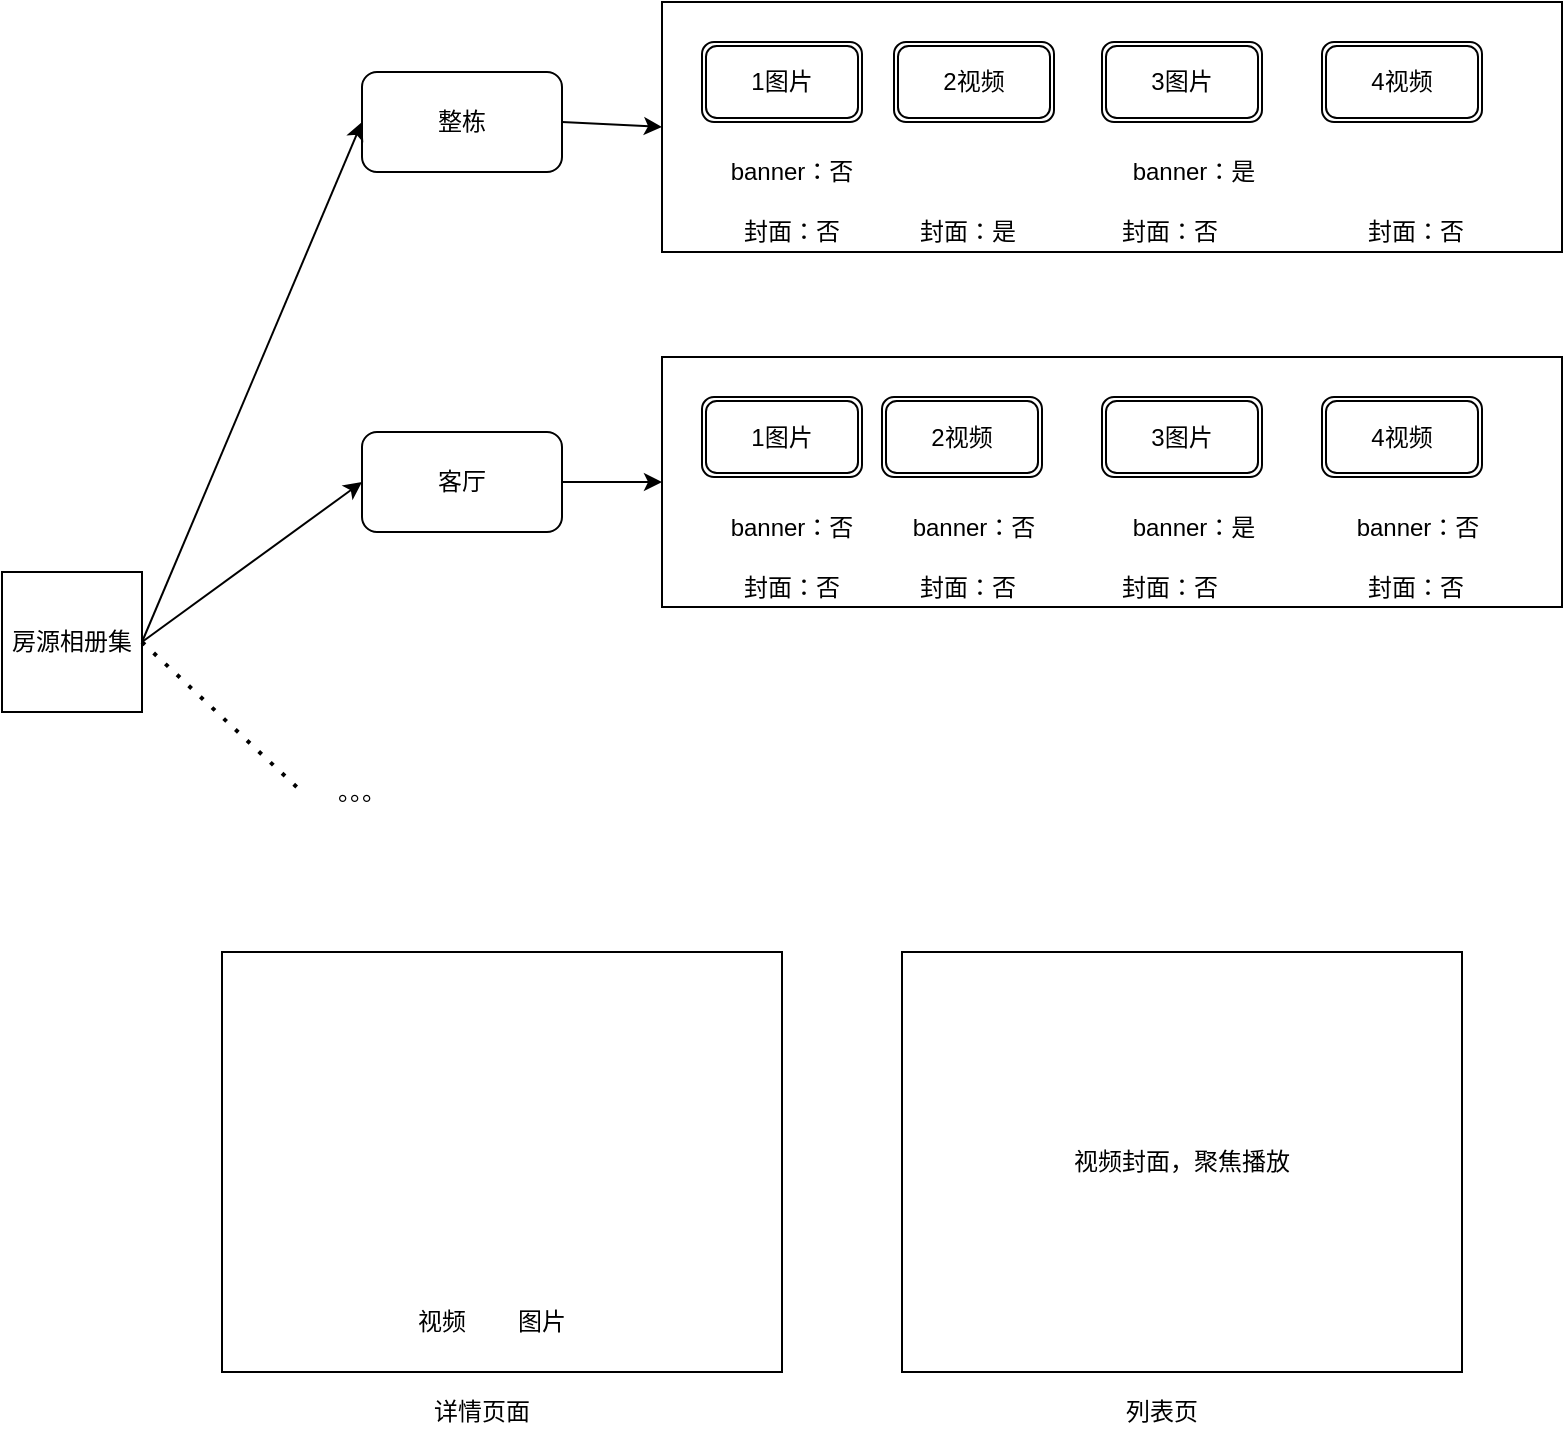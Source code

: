 <mxfile version="13.4.8" type="github">
  <diagram id="KN9LuwJD13Wm-13c54o-" name="第 1 页">
    <mxGraphModel dx="1422" dy="762" grid="1" gridSize="10" guides="1" tooltips="1" connect="1" arrows="1" fold="1" page="1" pageScale="1" pageWidth="827" pageHeight="1169" math="0" shadow="0">
      <root>
        <mxCell id="0" />
        <mxCell id="1" parent="0" />
        <mxCell id="3GgmhU6IlBDrXX-F4kS4-36" value="" style="rounded=0;whiteSpace=wrap;html=1;" vertex="1" parent="1">
          <mxGeometry x="340" y="85" width="450" height="125" as="geometry" />
        </mxCell>
        <mxCell id="3GgmhU6IlBDrXX-F4kS4-1" value="整栋" style="rounded=1;whiteSpace=wrap;html=1;" vertex="1" parent="1">
          <mxGeometry x="190" y="120" width="100" height="50" as="geometry" />
        </mxCell>
        <mxCell id="3GgmhU6IlBDrXX-F4kS4-2" value="客厅" style="rounded=1;whiteSpace=wrap;html=1;" vertex="1" parent="1">
          <mxGeometry x="190" y="300" width="100" height="50" as="geometry" />
        </mxCell>
        <mxCell id="3GgmhU6IlBDrXX-F4kS4-10" value="房源相册集" style="whiteSpace=wrap;html=1;aspect=fixed;" vertex="1" parent="1">
          <mxGeometry x="10" y="370" width="70" height="70" as="geometry" />
        </mxCell>
        <mxCell id="3GgmhU6IlBDrXX-F4kS4-11" value="" style="endArrow=classic;html=1;entryX=0;entryY=0.5;entryDx=0;entryDy=0;exitX=1;exitY=0.5;exitDx=0;exitDy=0;" edge="1" parent="1" source="3GgmhU6IlBDrXX-F4kS4-10" target="3GgmhU6IlBDrXX-F4kS4-1">
          <mxGeometry width="50" height="50" relative="1" as="geometry">
            <mxPoint x="70" y="220" as="sourcePoint" />
            <mxPoint x="440" y="370" as="targetPoint" />
          </mxGeometry>
        </mxCell>
        <mxCell id="3GgmhU6IlBDrXX-F4kS4-14" value="" style="endArrow=classic;html=1;entryX=0;entryY=0.5;entryDx=0;entryDy=0;exitX=1;exitY=0.5;exitDx=0;exitDy=0;" edge="1" parent="1" source="3GgmhU6IlBDrXX-F4kS4-10" target="3GgmhU6IlBDrXX-F4kS4-2">
          <mxGeometry width="50" height="50" relative="1" as="geometry">
            <mxPoint x="70" y="300" as="sourcePoint" />
            <mxPoint x="190" y="390" as="targetPoint" />
          </mxGeometry>
        </mxCell>
        <mxCell id="3GgmhU6IlBDrXX-F4kS4-26" value="1图片" style="shape=ext;rounded=1;html=1;whiteSpace=wrap;double=1;" vertex="1" parent="1">
          <mxGeometry x="360" y="105" width="80" height="40" as="geometry" />
        </mxCell>
        <mxCell id="3GgmhU6IlBDrXX-F4kS4-27" value="2视频" style="shape=ext;rounded=1;html=1;whiteSpace=wrap;double=1;" vertex="1" parent="1">
          <mxGeometry x="456" y="105" width="80" height="40" as="geometry" />
        </mxCell>
        <mxCell id="3GgmhU6IlBDrXX-F4kS4-28" value="3图片" style="shape=ext;rounded=1;html=1;whiteSpace=wrap;double=1;" vertex="1" parent="1">
          <mxGeometry x="560" y="105" width="80" height="40" as="geometry" />
        </mxCell>
        <mxCell id="3GgmhU6IlBDrXX-F4kS4-34" value="4视频" style="shape=ext;rounded=1;html=1;whiteSpace=wrap;double=1;" vertex="1" parent="1">
          <mxGeometry x="670" y="105" width="80" height="40" as="geometry" />
        </mxCell>
        <mxCell id="3GgmhU6IlBDrXX-F4kS4-37" value="banner：否" style="text;html=1;strokeColor=none;fillColor=none;align=center;verticalAlign=middle;whiteSpace=wrap;rounded=0;" vertex="1" parent="1">
          <mxGeometry x="370" y="160" width="70" height="20" as="geometry" />
        </mxCell>
        <mxCell id="3GgmhU6IlBDrXX-F4kS4-40" value="banner：是" style="text;html=1;strokeColor=none;fillColor=none;align=center;verticalAlign=middle;whiteSpace=wrap;rounded=0;" vertex="1" parent="1">
          <mxGeometry x="572" y="160" width="68" height="20" as="geometry" />
        </mxCell>
        <mxCell id="3GgmhU6IlBDrXX-F4kS4-89" value="" style="endArrow=none;dashed=1;html=1;dashPattern=1 3;strokeWidth=2;exitX=1;exitY=0.5;exitDx=0;exitDy=0;" edge="1" parent="1" source="3GgmhU6IlBDrXX-F4kS4-10">
          <mxGeometry width="50" height="50" relative="1" as="geometry">
            <mxPoint x="180" y="590" as="sourcePoint" />
            <mxPoint x="160" y="480" as="targetPoint" />
          </mxGeometry>
        </mxCell>
        <mxCell id="3GgmhU6IlBDrXX-F4kS4-90" value="。。。" style="text;html=1;strokeColor=none;fillColor=none;align=center;verticalAlign=middle;whiteSpace=wrap;rounded=0;" vertex="1" parent="1">
          <mxGeometry x="140" y="470" width="100" height="20" as="geometry" />
        </mxCell>
        <mxCell id="3GgmhU6IlBDrXX-F4kS4-91" value="" style="endArrow=classic;html=1;exitX=1;exitY=0.5;exitDx=0;exitDy=0;entryX=0;entryY=0.5;entryDx=0;entryDy=0;" edge="1" parent="1" source="3GgmhU6IlBDrXX-F4kS4-1" target="3GgmhU6IlBDrXX-F4kS4-36">
          <mxGeometry width="50" height="50" relative="1" as="geometry">
            <mxPoint x="180" y="290" as="sourcePoint" />
            <mxPoint x="230" y="240" as="targetPoint" />
          </mxGeometry>
        </mxCell>
        <mxCell id="3GgmhU6IlBDrXX-F4kS4-93" value="" style="endArrow=classic;html=1;exitX=1;exitY=0.5;exitDx=0;exitDy=0;entryX=0;entryY=0.5;entryDx=0;entryDy=0;" edge="1" parent="1" source="3GgmhU6IlBDrXX-F4kS4-2">
          <mxGeometry width="50" height="50" relative="1" as="geometry">
            <mxPoint x="310" y="165" as="sourcePoint" />
            <mxPoint x="340" y="325" as="targetPoint" />
          </mxGeometry>
        </mxCell>
        <mxCell id="3GgmhU6IlBDrXX-F4kS4-100" value="封面：否" style="text;html=1;strokeColor=none;fillColor=none;align=center;verticalAlign=middle;whiteSpace=wrap;rounded=0;" vertex="1" parent="1">
          <mxGeometry x="371" y="190" width="68" height="20" as="geometry" />
        </mxCell>
        <mxCell id="3GgmhU6IlBDrXX-F4kS4-101" value="封面：否" style="text;html=1;strokeColor=none;fillColor=none;align=center;verticalAlign=middle;whiteSpace=wrap;rounded=0;" vertex="1" parent="1">
          <mxGeometry x="683" y="190" width="68" height="20" as="geometry" />
        </mxCell>
        <mxCell id="3GgmhU6IlBDrXX-F4kS4-102" value="封面：否" style="text;html=1;strokeColor=none;fillColor=none;align=center;verticalAlign=middle;whiteSpace=wrap;rounded=0;" vertex="1" parent="1">
          <mxGeometry x="560" y="190" width="68" height="20" as="geometry" />
        </mxCell>
        <mxCell id="3GgmhU6IlBDrXX-F4kS4-103" value="封面：是" style="text;html=1;strokeColor=none;fillColor=none;align=center;verticalAlign=middle;whiteSpace=wrap;rounded=0;" vertex="1" parent="1">
          <mxGeometry x="459" y="190" width="68" height="20" as="geometry" />
        </mxCell>
        <mxCell id="3GgmhU6IlBDrXX-F4kS4-105" value="" style="rounded=0;whiteSpace=wrap;html=1;" vertex="1" parent="1">
          <mxGeometry x="340" y="262.5" width="450" height="125" as="geometry" />
        </mxCell>
        <mxCell id="3GgmhU6IlBDrXX-F4kS4-106" value="1图片" style="shape=ext;rounded=1;html=1;whiteSpace=wrap;double=1;" vertex="1" parent="1">
          <mxGeometry x="360" y="282.5" width="80" height="40" as="geometry" />
        </mxCell>
        <mxCell id="3GgmhU6IlBDrXX-F4kS4-107" value="2视频" style="shape=ext;rounded=1;html=1;whiteSpace=wrap;double=1;" vertex="1" parent="1">
          <mxGeometry x="450" y="282.5" width="80" height="40" as="geometry" />
        </mxCell>
        <mxCell id="3GgmhU6IlBDrXX-F4kS4-108" value="3图片" style="shape=ext;rounded=1;html=1;whiteSpace=wrap;double=1;" vertex="1" parent="1">
          <mxGeometry x="560" y="282.5" width="80" height="40" as="geometry" />
        </mxCell>
        <mxCell id="3GgmhU6IlBDrXX-F4kS4-109" value="4视频" style="shape=ext;rounded=1;html=1;whiteSpace=wrap;double=1;" vertex="1" parent="1">
          <mxGeometry x="670" y="282.5" width="80" height="40" as="geometry" />
        </mxCell>
        <mxCell id="3GgmhU6IlBDrXX-F4kS4-110" value="banner：否" style="text;html=1;strokeColor=none;fillColor=none;align=center;verticalAlign=middle;whiteSpace=wrap;rounded=0;" vertex="1" parent="1">
          <mxGeometry x="370" y="337.5" width="70" height="20" as="geometry" />
        </mxCell>
        <mxCell id="3GgmhU6IlBDrXX-F4kS4-111" value="banner：否" style="text;html=1;strokeColor=none;fillColor=none;align=center;verticalAlign=middle;whiteSpace=wrap;rounded=0;" vertex="1" parent="1">
          <mxGeometry x="462" y="337.5" width="68" height="20" as="geometry" />
        </mxCell>
        <mxCell id="3GgmhU6IlBDrXX-F4kS4-112" value="banner：是" style="text;html=1;strokeColor=none;fillColor=none;align=center;verticalAlign=middle;whiteSpace=wrap;rounded=0;" vertex="1" parent="1">
          <mxGeometry x="572" y="337.5" width="68" height="20" as="geometry" />
        </mxCell>
        <mxCell id="3GgmhU6IlBDrXX-F4kS4-113" value="banner：否" style="text;html=1;strokeColor=none;fillColor=none;align=center;verticalAlign=middle;whiteSpace=wrap;rounded=0;" vertex="1" parent="1">
          <mxGeometry x="683" y="337.5" width="70" height="20" as="geometry" />
        </mxCell>
        <mxCell id="3GgmhU6IlBDrXX-F4kS4-114" value="封面：否" style="text;html=1;strokeColor=none;fillColor=none;align=center;verticalAlign=middle;whiteSpace=wrap;rounded=0;" vertex="1" parent="1">
          <mxGeometry x="371" y="367.5" width="68" height="20" as="geometry" />
        </mxCell>
        <mxCell id="3GgmhU6IlBDrXX-F4kS4-115" value="封面：否" style="text;html=1;strokeColor=none;fillColor=none;align=center;verticalAlign=middle;whiteSpace=wrap;rounded=0;" vertex="1" parent="1">
          <mxGeometry x="683" y="367.5" width="68" height="20" as="geometry" />
        </mxCell>
        <mxCell id="3GgmhU6IlBDrXX-F4kS4-116" value="封面：否" style="text;html=1;strokeColor=none;fillColor=none;align=center;verticalAlign=middle;whiteSpace=wrap;rounded=0;" vertex="1" parent="1">
          <mxGeometry x="560" y="367.5" width="68" height="20" as="geometry" />
        </mxCell>
        <mxCell id="3GgmhU6IlBDrXX-F4kS4-117" value="封面：否" style="text;html=1;strokeColor=none;fillColor=none;align=center;verticalAlign=middle;whiteSpace=wrap;rounded=0;" vertex="1" parent="1">
          <mxGeometry x="459" y="367.5" width="68" height="20" as="geometry" />
        </mxCell>
        <mxCell id="3GgmhU6IlBDrXX-F4kS4-119" value="" style="rounded=0;whiteSpace=wrap;html=1;" vertex="1" parent="1">
          <mxGeometry x="120" y="560" width="280" height="210" as="geometry" />
        </mxCell>
        <mxCell id="3GgmhU6IlBDrXX-F4kS4-120" value="视频" style="text;html=1;strokeColor=none;fillColor=none;align=center;verticalAlign=middle;whiteSpace=wrap;rounded=0;" vertex="1" parent="1">
          <mxGeometry x="210" y="735" width="40" height="20" as="geometry" />
        </mxCell>
        <mxCell id="3GgmhU6IlBDrXX-F4kS4-121" value="图片" style="text;html=1;strokeColor=none;fillColor=none;align=center;verticalAlign=middle;whiteSpace=wrap;rounded=0;" vertex="1" parent="1">
          <mxGeometry x="260" y="735" width="40" height="20" as="geometry" />
        </mxCell>
        <mxCell id="3GgmhU6IlBDrXX-F4kS4-122" value="详情页面" style="text;html=1;strokeColor=none;fillColor=none;align=center;verticalAlign=middle;whiteSpace=wrap;rounded=0;" vertex="1" parent="1">
          <mxGeometry x="220" y="780" width="60" height="20" as="geometry" />
        </mxCell>
        <mxCell id="3GgmhU6IlBDrXX-F4kS4-123" value="视频封面，聚焦播放" style="rounded=0;whiteSpace=wrap;html=1;" vertex="1" parent="1">
          <mxGeometry x="460" y="560" width="280" height="210" as="geometry" />
        </mxCell>
        <mxCell id="3GgmhU6IlBDrXX-F4kS4-126" value="列表页" style="text;html=1;strokeColor=none;fillColor=none;align=center;verticalAlign=middle;whiteSpace=wrap;rounded=0;" vertex="1" parent="1">
          <mxGeometry x="560" y="780" width="60" height="20" as="geometry" />
        </mxCell>
      </root>
    </mxGraphModel>
  </diagram>
</mxfile>
